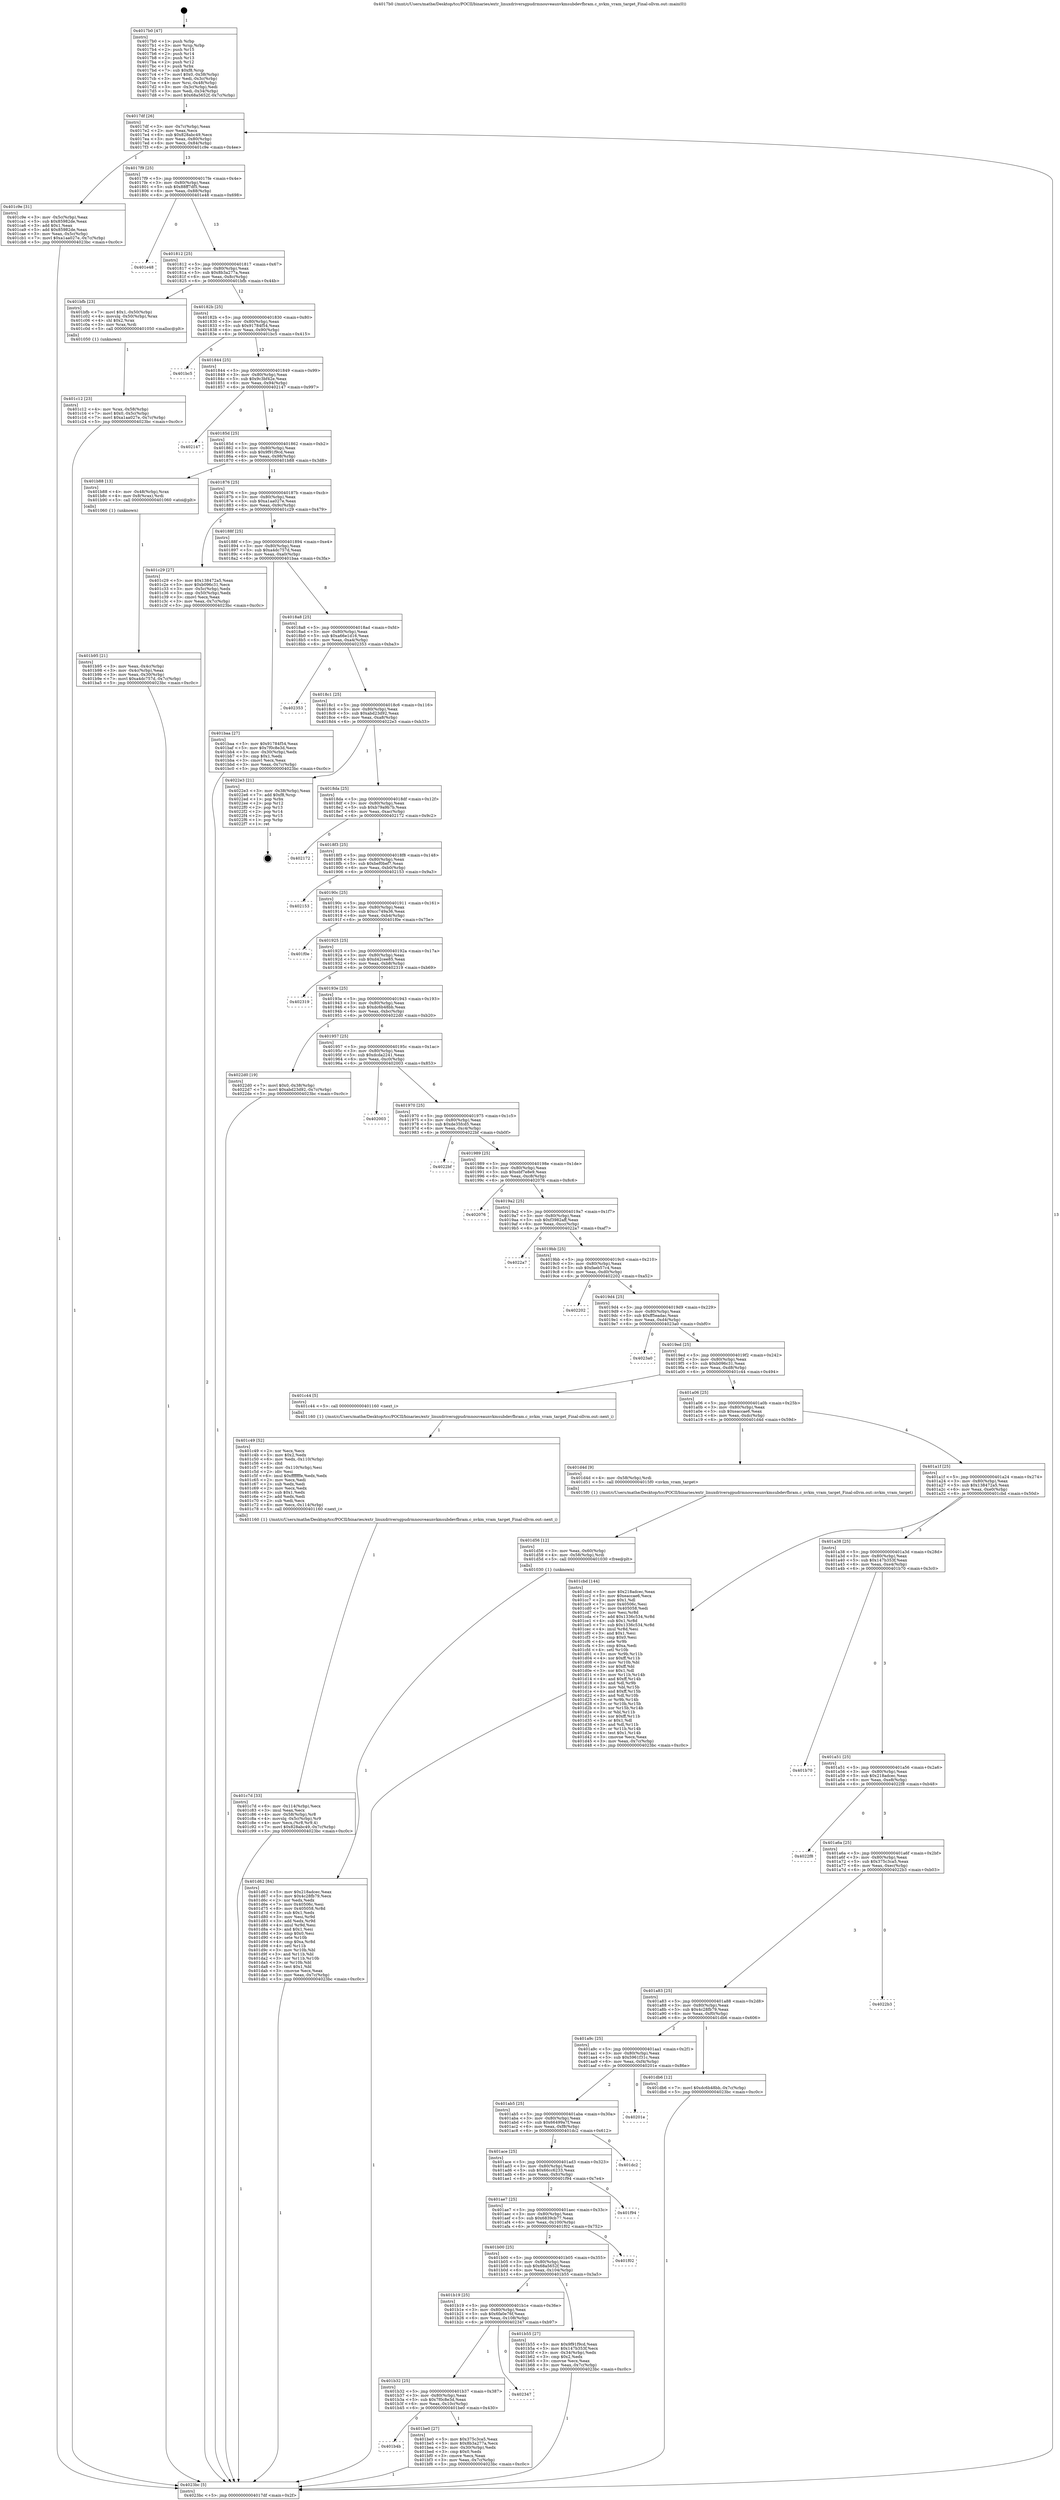 digraph "0x4017b0" {
  label = "0x4017b0 (/mnt/c/Users/mathe/Desktop/tcc/POCII/binaries/extr_linuxdriversgpudrmnouveaunvkmsubdevfbram.c_nvkm_vram_target_Final-ollvm.out::main(0))"
  labelloc = "t"
  node[shape=record]

  Entry [label="",width=0.3,height=0.3,shape=circle,fillcolor=black,style=filled]
  "0x4017df" [label="{
     0x4017df [26]\l
     | [instrs]\l
     &nbsp;&nbsp;0x4017df \<+3\>: mov -0x7c(%rbp),%eax\l
     &nbsp;&nbsp;0x4017e2 \<+2\>: mov %eax,%ecx\l
     &nbsp;&nbsp;0x4017e4 \<+6\>: sub $0x828abc49,%ecx\l
     &nbsp;&nbsp;0x4017ea \<+3\>: mov %eax,-0x80(%rbp)\l
     &nbsp;&nbsp;0x4017ed \<+6\>: mov %ecx,-0x84(%rbp)\l
     &nbsp;&nbsp;0x4017f3 \<+6\>: je 0000000000401c9e \<main+0x4ee\>\l
  }"]
  "0x401c9e" [label="{
     0x401c9e [31]\l
     | [instrs]\l
     &nbsp;&nbsp;0x401c9e \<+3\>: mov -0x5c(%rbp),%eax\l
     &nbsp;&nbsp;0x401ca1 \<+5\>: sub $0x85982de,%eax\l
     &nbsp;&nbsp;0x401ca6 \<+3\>: add $0x1,%eax\l
     &nbsp;&nbsp;0x401ca9 \<+5\>: add $0x85982de,%eax\l
     &nbsp;&nbsp;0x401cae \<+3\>: mov %eax,-0x5c(%rbp)\l
     &nbsp;&nbsp;0x401cb1 \<+7\>: movl $0xa1aa027e,-0x7c(%rbp)\l
     &nbsp;&nbsp;0x401cb8 \<+5\>: jmp 00000000004023bc \<main+0xc0c\>\l
  }"]
  "0x4017f9" [label="{
     0x4017f9 [25]\l
     | [instrs]\l
     &nbsp;&nbsp;0x4017f9 \<+5\>: jmp 00000000004017fe \<main+0x4e\>\l
     &nbsp;&nbsp;0x4017fe \<+3\>: mov -0x80(%rbp),%eax\l
     &nbsp;&nbsp;0x401801 \<+5\>: sub $0x88ff7df5,%eax\l
     &nbsp;&nbsp;0x401806 \<+6\>: mov %eax,-0x88(%rbp)\l
     &nbsp;&nbsp;0x40180c \<+6\>: je 0000000000401e48 \<main+0x698\>\l
  }"]
  Exit [label="",width=0.3,height=0.3,shape=circle,fillcolor=black,style=filled,peripheries=2]
  "0x401e48" [label="{
     0x401e48\l
  }", style=dashed]
  "0x401812" [label="{
     0x401812 [25]\l
     | [instrs]\l
     &nbsp;&nbsp;0x401812 \<+5\>: jmp 0000000000401817 \<main+0x67\>\l
     &nbsp;&nbsp;0x401817 \<+3\>: mov -0x80(%rbp),%eax\l
     &nbsp;&nbsp;0x40181a \<+5\>: sub $0x8b3a277a,%eax\l
     &nbsp;&nbsp;0x40181f \<+6\>: mov %eax,-0x8c(%rbp)\l
     &nbsp;&nbsp;0x401825 \<+6\>: je 0000000000401bfb \<main+0x44b\>\l
  }"]
  "0x401d62" [label="{
     0x401d62 [84]\l
     | [instrs]\l
     &nbsp;&nbsp;0x401d62 \<+5\>: mov $0x218adcec,%eax\l
     &nbsp;&nbsp;0x401d67 \<+5\>: mov $0x4c28fb79,%ecx\l
     &nbsp;&nbsp;0x401d6c \<+2\>: xor %edx,%edx\l
     &nbsp;&nbsp;0x401d6e \<+7\>: mov 0x40506c,%esi\l
     &nbsp;&nbsp;0x401d75 \<+8\>: mov 0x405058,%r8d\l
     &nbsp;&nbsp;0x401d7d \<+3\>: sub $0x1,%edx\l
     &nbsp;&nbsp;0x401d80 \<+3\>: mov %esi,%r9d\l
     &nbsp;&nbsp;0x401d83 \<+3\>: add %edx,%r9d\l
     &nbsp;&nbsp;0x401d86 \<+4\>: imul %r9d,%esi\l
     &nbsp;&nbsp;0x401d8a \<+3\>: and $0x1,%esi\l
     &nbsp;&nbsp;0x401d8d \<+3\>: cmp $0x0,%esi\l
     &nbsp;&nbsp;0x401d90 \<+4\>: sete %r10b\l
     &nbsp;&nbsp;0x401d94 \<+4\>: cmp $0xa,%r8d\l
     &nbsp;&nbsp;0x401d98 \<+4\>: setl %r11b\l
     &nbsp;&nbsp;0x401d9c \<+3\>: mov %r10b,%bl\l
     &nbsp;&nbsp;0x401d9f \<+3\>: and %r11b,%bl\l
     &nbsp;&nbsp;0x401da2 \<+3\>: xor %r11b,%r10b\l
     &nbsp;&nbsp;0x401da5 \<+3\>: or %r10b,%bl\l
     &nbsp;&nbsp;0x401da8 \<+3\>: test $0x1,%bl\l
     &nbsp;&nbsp;0x401dab \<+3\>: cmovne %ecx,%eax\l
     &nbsp;&nbsp;0x401dae \<+3\>: mov %eax,-0x7c(%rbp)\l
     &nbsp;&nbsp;0x401db1 \<+5\>: jmp 00000000004023bc \<main+0xc0c\>\l
  }"]
  "0x401bfb" [label="{
     0x401bfb [23]\l
     | [instrs]\l
     &nbsp;&nbsp;0x401bfb \<+7\>: movl $0x1,-0x50(%rbp)\l
     &nbsp;&nbsp;0x401c02 \<+4\>: movslq -0x50(%rbp),%rax\l
     &nbsp;&nbsp;0x401c06 \<+4\>: shl $0x2,%rax\l
     &nbsp;&nbsp;0x401c0a \<+3\>: mov %rax,%rdi\l
     &nbsp;&nbsp;0x401c0d \<+5\>: call 0000000000401050 \<malloc@plt\>\l
     | [calls]\l
     &nbsp;&nbsp;0x401050 \{1\} (unknown)\l
  }"]
  "0x40182b" [label="{
     0x40182b [25]\l
     | [instrs]\l
     &nbsp;&nbsp;0x40182b \<+5\>: jmp 0000000000401830 \<main+0x80\>\l
     &nbsp;&nbsp;0x401830 \<+3\>: mov -0x80(%rbp),%eax\l
     &nbsp;&nbsp;0x401833 \<+5\>: sub $0x91784f54,%eax\l
     &nbsp;&nbsp;0x401838 \<+6\>: mov %eax,-0x90(%rbp)\l
     &nbsp;&nbsp;0x40183e \<+6\>: je 0000000000401bc5 \<main+0x415\>\l
  }"]
  "0x401d56" [label="{
     0x401d56 [12]\l
     | [instrs]\l
     &nbsp;&nbsp;0x401d56 \<+3\>: mov %eax,-0x60(%rbp)\l
     &nbsp;&nbsp;0x401d59 \<+4\>: mov -0x58(%rbp),%rdi\l
     &nbsp;&nbsp;0x401d5d \<+5\>: call 0000000000401030 \<free@plt\>\l
     | [calls]\l
     &nbsp;&nbsp;0x401030 \{1\} (unknown)\l
  }"]
  "0x401bc5" [label="{
     0x401bc5\l
  }", style=dashed]
  "0x401844" [label="{
     0x401844 [25]\l
     | [instrs]\l
     &nbsp;&nbsp;0x401844 \<+5\>: jmp 0000000000401849 \<main+0x99\>\l
     &nbsp;&nbsp;0x401849 \<+3\>: mov -0x80(%rbp),%eax\l
     &nbsp;&nbsp;0x40184c \<+5\>: sub $0x9c3bf42e,%eax\l
     &nbsp;&nbsp;0x401851 \<+6\>: mov %eax,-0x94(%rbp)\l
     &nbsp;&nbsp;0x401857 \<+6\>: je 0000000000402147 \<main+0x997\>\l
  }"]
  "0x401c7d" [label="{
     0x401c7d [33]\l
     | [instrs]\l
     &nbsp;&nbsp;0x401c7d \<+6\>: mov -0x114(%rbp),%ecx\l
     &nbsp;&nbsp;0x401c83 \<+3\>: imul %eax,%ecx\l
     &nbsp;&nbsp;0x401c86 \<+4\>: mov -0x58(%rbp),%r8\l
     &nbsp;&nbsp;0x401c8a \<+4\>: movslq -0x5c(%rbp),%r9\l
     &nbsp;&nbsp;0x401c8e \<+4\>: mov %ecx,(%r8,%r9,4)\l
     &nbsp;&nbsp;0x401c92 \<+7\>: movl $0x828abc49,-0x7c(%rbp)\l
     &nbsp;&nbsp;0x401c99 \<+5\>: jmp 00000000004023bc \<main+0xc0c\>\l
  }"]
  "0x402147" [label="{
     0x402147\l
  }", style=dashed]
  "0x40185d" [label="{
     0x40185d [25]\l
     | [instrs]\l
     &nbsp;&nbsp;0x40185d \<+5\>: jmp 0000000000401862 \<main+0xb2\>\l
     &nbsp;&nbsp;0x401862 \<+3\>: mov -0x80(%rbp),%eax\l
     &nbsp;&nbsp;0x401865 \<+5\>: sub $0x9f91f9cd,%eax\l
     &nbsp;&nbsp;0x40186a \<+6\>: mov %eax,-0x98(%rbp)\l
     &nbsp;&nbsp;0x401870 \<+6\>: je 0000000000401b88 \<main+0x3d8\>\l
  }"]
  "0x401c49" [label="{
     0x401c49 [52]\l
     | [instrs]\l
     &nbsp;&nbsp;0x401c49 \<+2\>: xor %ecx,%ecx\l
     &nbsp;&nbsp;0x401c4b \<+5\>: mov $0x2,%edx\l
     &nbsp;&nbsp;0x401c50 \<+6\>: mov %edx,-0x110(%rbp)\l
     &nbsp;&nbsp;0x401c56 \<+1\>: cltd\l
     &nbsp;&nbsp;0x401c57 \<+6\>: mov -0x110(%rbp),%esi\l
     &nbsp;&nbsp;0x401c5d \<+2\>: idiv %esi\l
     &nbsp;&nbsp;0x401c5f \<+6\>: imul $0xfffffffe,%edx,%edx\l
     &nbsp;&nbsp;0x401c65 \<+2\>: mov %ecx,%edi\l
     &nbsp;&nbsp;0x401c67 \<+2\>: sub %edx,%edi\l
     &nbsp;&nbsp;0x401c69 \<+2\>: mov %ecx,%edx\l
     &nbsp;&nbsp;0x401c6b \<+3\>: sub $0x1,%edx\l
     &nbsp;&nbsp;0x401c6e \<+2\>: add %edx,%edi\l
     &nbsp;&nbsp;0x401c70 \<+2\>: sub %edi,%ecx\l
     &nbsp;&nbsp;0x401c72 \<+6\>: mov %ecx,-0x114(%rbp)\l
     &nbsp;&nbsp;0x401c78 \<+5\>: call 0000000000401160 \<next_i\>\l
     | [calls]\l
     &nbsp;&nbsp;0x401160 \{1\} (/mnt/c/Users/mathe/Desktop/tcc/POCII/binaries/extr_linuxdriversgpudrmnouveaunvkmsubdevfbram.c_nvkm_vram_target_Final-ollvm.out::next_i)\l
  }"]
  "0x401b88" [label="{
     0x401b88 [13]\l
     | [instrs]\l
     &nbsp;&nbsp;0x401b88 \<+4\>: mov -0x48(%rbp),%rax\l
     &nbsp;&nbsp;0x401b8c \<+4\>: mov 0x8(%rax),%rdi\l
     &nbsp;&nbsp;0x401b90 \<+5\>: call 0000000000401060 \<atoi@plt\>\l
     | [calls]\l
     &nbsp;&nbsp;0x401060 \{1\} (unknown)\l
  }"]
  "0x401876" [label="{
     0x401876 [25]\l
     | [instrs]\l
     &nbsp;&nbsp;0x401876 \<+5\>: jmp 000000000040187b \<main+0xcb\>\l
     &nbsp;&nbsp;0x40187b \<+3\>: mov -0x80(%rbp),%eax\l
     &nbsp;&nbsp;0x40187e \<+5\>: sub $0xa1aa027e,%eax\l
     &nbsp;&nbsp;0x401883 \<+6\>: mov %eax,-0x9c(%rbp)\l
     &nbsp;&nbsp;0x401889 \<+6\>: je 0000000000401c29 \<main+0x479\>\l
  }"]
  "0x401c12" [label="{
     0x401c12 [23]\l
     | [instrs]\l
     &nbsp;&nbsp;0x401c12 \<+4\>: mov %rax,-0x58(%rbp)\l
     &nbsp;&nbsp;0x401c16 \<+7\>: movl $0x0,-0x5c(%rbp)\l
     &nbsp;&nbsp;0x401c1d \<+7\>: movl $0xa1aa027e,-0x7c(%rbp)\l
     &nbsp;&nbsp;0x401c24 \<+5\>: jmp 00000000004023bc \<main+0xc0c\>\l
  }"]
  "0x401c29" [label="{
     0x401c29 [27]\l
     | [instrs]\l
     &nbsp;&nbsp;0x401c29 \<+5\>: mov $0x138472a5,%eax\l
     &nbsp;&nbsp;0x401c2e \<+5\>: mov $0xb096c31,%ecx\l
     &nbsp;&nbsp;0x401c33 \<+3\>: mov -0x5c(%rbp),%edx\l
     &nbsp;&nbsp;0x401c36 \<+3\>: cmp -0x50(%rbp),%edx\l
     &nbsp;&nbsp;0x401c39 \<+3\>: cmovl %ecx,%eax\l
     &nbsp;&nbsp;0x401c3c \<+3\>: mov %eax,-0x7c(%rbp)\l
     &nbsp;&nbsp;0x401c3f \<+5\>: jmp 00000000004023bc \<main+0xc0c\>\l
  }"]
  "0x40188f" [label="{
     0x40188f [25]\l
     | [instrs]\l
     &nbsp;&nbsp;0x40188f \<+5\>: jmp 0000000000401894 \<main+0xe4\>\l
     &nbsp;&nbsp;0x401894 \<+3\>: mov -0x80(%rbp),%eax\l
     &nbsp;&nbsp;0x401897 \<+5\>: sub $0xa4dc757d,%eax\l
     &nbsp;&nbsp;0x40189c \<+6\>: mov %eax,-0xa0(%rbp)\l
     &nbsp;&nbsp;0x4018a2 \<+6\>: je 0000000000401baa \<main+0x3fa\>\l
  }"]
  "0x401b4b" [label="{
     0x401b4b\l
  }", style=dashed]
  "0x401baa" [label="{
     0x401baa [27]\l
     | [instrs]\l
     &nbsp;&nbsp;0x401baa \<+5\>: mov $0x91784f54,%eax\l
     &nbsp;&nbsp;0x401baf \<+5\>: mov $0x7f0c8e3d,%ecx\l
     &nbsp;&nbsp;0x401bb4 \<+3\>: mov -0x30(%rbp),%edx\l
     &nbsp;&nbsp;0x401bb7 \<+3\>: cmp $0x1,%edx\l
     &nbsp;&nbsp;0x401bba \<+3\>: cmovl %ecx,%eax\l
     &nbsp;&nbsp;0x401bbd \<+3\>: mov %eax,-0x7c(%rbp)\l
     &nbsp;&nbsp;0x401bc0 \<+5\>: jmp 00000000004023bc \<main+0xc0c\>\l
  }"]
  "0x4018a8" [label="{
     0x4018a8 [25]\l
     | [instrs]\l
     &nbsp;&nbsp;0x4018a8 \<+5\>: jmp 00000000004018ad \<main+0xfd\>\l
     &nbsp;&nbsp;0x4018ad \<+3\>: mov -0x80(%rbp),%eax\l
     &nbsp;&nbsp;0x4018b0 \<+5\>: sub $0xa66e1d16,%eax\l
     &nbsp;&nbsp;0x4018b5 \<+6\>: mov %eax,-0xa4(%rbp)\l
     &nbsp;&nbsp;0x4018bb \<+6\>: je 0000000000402353 \<main+0xba3\>\l
  }"]
  "0x401be0" [label="{
     0x401be0 [27]\l
     | [instrs]\l
     &nbsp;&nbsp;0x401be0 \<+5\>: mov $0x375c3ca5,%eax\l
     &nbsp;&nbsp;0x401be5 \<+5\>: mov $0x8b3a277a,%ecx\l
     &nbsp;&nbsp;0x401bea \<+3\>: mov -0x30(%rbp),%edx\l
     &nbsp;&nbsp;0x401bed \<+3\>: cmp $0x0,%edx\l
     &nbsp;&nbsp;0x401bf0 \<+3\>: cmove %ecx,%eax\l
     &nbsp;&nbsp;0x401bf3 \<+3\>: mov %eax,-0x7c(%rbp)\l
     &nbsp;&nbsp;0x401bf6 \<+5\>: jmp 00000000004023bc \<main+0xc0c\>\l
  }"]
  "0x402353" [label="{
     0x402353\l
  }", style=dashed]
  "0x4018c1" [label="{
     0x4018c1 [25]\l
     | [instrs]\l
     &nbsp;&nbsp;0x4018c1 \<+5\>: jmp 00000000004018c6 \<main+0x116\>\l
     &nbsp;&nbsp;0x4018c6 \<+3\>: mov -0x80(%rbp),%eax\l
     &nbsp;&nbsp;0x4018c9 \<+5\>: sub $0xabd23d92,%eax\l
     &nbsp;&nbsp;0x4018ce \<+6\>: mov %eax,-0xa8(%rbp)\l
     &nbsp;&nbsp;0x4018d4 \<+6\>: je 00000000004022e3 \<main+0xb33\>\l
  }"]
  "0x401b32" [label="{
     0x401b32 [25]\l
     | [instrs]\l
     &nbsp;&nbsp;0x401b32 \<+5\>: jmp 0000000000401b37 \<main+0x387\>\l
     &nbsp;&nbsp;0x401b37 \<+3\>: mov -0x80(%rbp),%eax\l
     &nbsp;&nbsp;0x401b3a \<+5\>: sub $0x7f0c8e3d,%eax\l
     &nbsp;&nbsp;0x401b3f \<+6\>: mov %eax,-0x10c(%rbp)\l
     &nbsp;&nbsp;0x401b45 \<+6\>: je 0000000000401be0 \<main+0x430\>\l
  }"]
  "0x4022e3" [label="{
     0x4022e3 [21]\l
     | [instrs]\l
     &nbsp;&nbsp;0x4022e3 \<+3\>: mov -0x38(%rbp),%eax\l
     &nbsp;&nbsp;0x4022e6 \<+7\>: add $0xf8,%rsp\l
     &nbsp;&nbsp;0x4022ed \<+1\>: pop %rbx\l
     &nbsp;&nbsp;0x4022ee \<+2\>: pop %r12\l
     &nbsp;&nbsp;0x4022f0 \<+2\>: pop %r13\l
     &nbsp;&nbsp;0x4022f2 \<+2\>: pop %r14\l
     &nbsp;&nbsp;0x4022f4 \<+2\>: pop %r15\l
     &nbsp;&nbsp;0x4022f6 \<+1\>: pop %rbp\l
     &nbsp;&nbsp;0x4022f7 \<+1\>: ret\l
  }"]
  "0x4018da" [label="{
     0x4018da [25]\l
     | [instrs]\l
     &nbsp;&nbsp;0x4018da \<+5\>: jmp 00000000004018df \<main+0x12f\>\l
     &nbsp;&nbsp;0x4018df \<+3\>: mov -0x80(%rbp),%eax\l
     &nbsp;&nbsp;0x4018e2 \<+5\>: sub $0xb79a9b7b,%eax\l
     &nbsp;&nbsp;0x4018e7 \<+6\>: mov %eax,-0xac(%rbp)\l
     &nbsp;&nbsp;0x4018ed \<+6\>: je 0000000000402172 \<main+0x9c2\>\l
  }"]
  "0x402347" [label="{
     0x402347\l
  }", style=dashed]
  "0x402172" [label="{
     0x402172\l
  }", style=dashed]
  "0x4018f3" [label="{
     0x4018f3 [25]\l
     | [instrs]\l
     &nbsp;&nbsp;0x4018f3 \<+5\>: jmp 00000000004018f8 \<main+0x148\>\l
     &nbsp;&nbsp;0x4018f8 \<+3\>: mov -0x80(%rbp),%eax\l
     &nbsp;&nbsp;0x4018fb \<+5\>: sub $0xbef0bef7,%eax\l
     &nbsp;&nbsp;0x401900 \<+6\>: mov %eax,-0xb0(%rbp)\l
     &nbsp;&nbsp;0x401906 \<+6\>: je 0000000000402153 \<main+0x9a3\>\l
  }"]
  "0x401b95" [label="{
     0x401b95 [21]\l
     | [instrs]\l
     &nbsp;&nbsp;0x401b95 \<+3\>: mov %eax,-0x4c(%rbp)\l
     &nbsp;&nbsp;0x401b98 \<+3\>: mov -0x4c(%rbp),%eax\l
     &nbsp;&nbsp;0x401b9b \<+3\>: mov %eax,-0x30(%rbp)\l
     &nbsp;&nbsp;0x401b9e \<+7\>: movl $0xa4dc757d,-0x7c(%rbp)\l
     &nbsp;&nbsp;0x401ba5 \<+5\>: jmp 00000000004023bc \<main+0xc0c\>\l
  }"]
  "0x402153" [label="{
     0x402153\l
  }", style=dashed]
  "0x40190c" [label="{
     0x40190c [25]\l
     | [instrs]\l
     &nbsp;&nbsp;0x40190c \<+5\>: jmp 0000000000401911 \<main+0x161\>\l
     &nbsp;&nbsp;0x401911 \<+3\>: mov -0x80(%rbp),%eax\l
     &nbsp;&nbsp;0x401914 \<+5\>: sub $0xcc749a36,%eax\l
     &nbsp;&nbsp;0x401919 \<+6\>: mov %eax,-0xb4(%rbp)\l
     &nbsp;&nbsp;0x40191f \<+6\>: je 0000000000401f0e \<main+0x75e\>\l
  }"]
  "0x4017b0" [label="{
     0x4017b0 [47]\l
     | [instrs]\l
     &nbsp;&nbsp;0x4017b0 \<+1\>: push %rbp\l
     &nbsp;&nbsp;0x4017b1 \<+3\>: mov %rsp,%rbp\l
     &nbsp;&nbsp;0x4017b4 \<+2\>: push %r15\l
     &nbsp;&nbsp;0x4017b6 \<+2\>: push %r14\l
     &nbsp;&nbsp;0x4017b8 \<+2\>: push %r13\l
     &nbsp;&nbsp;0x4017ba \<+2\>: push %r12\l
     &nbsp;&nbsp;0x4017bc \<+1\>: push %rbx\l
     &nbsp;&nbsp;0x4017bd \<+7\>: sub $0xf8,%rsp\l
     &nbsp;&nbsp;0x4017c4 \<+7\>: movl $0x0,-0x38(%rbp)\l
     &nbsp;&nbsp;0x4017cb \<+3\>: mov %edi,-0x3c(%rbp)\l
     &nbsp;&nbsp;0x4017ce \<+4\>: mov %rsi,-0x48(%rbp)\l
     &nbsp;&nbsp;0x4017d2 \<+3\>: mov -0x3c(%rbp),%edi\l
     &nbsp;&nbsp;0x4017d5 \<+3\>: mov %edi,-0x34(%rbp)\l
     &nbsp;&nbsp;0x4017d8 \<+7\>: movl $0x68a5652f,-0x7c(%rbp)\l
  }"]
  "0x401f0e" [label="{
     0x401f0e\l
  }", style=dashed]
  "0x401925" [label="{
     0x401925 [25]\l
     | [instrs]\l
     &nbsp;&nbsp;0x401925 \<+5\>: jmp 000000000040192a \<main+0x17a\>\l
     &nbsp;&nbsp;0x40192a \<+3\>: mov -0x80(%rbp),%eax\l
     &nbsp;&nbsp;0x40192d \<+5\>: sub $0xd42cee85,%eax\l
     &nbsp;&nbsp;0x401932 \<+6\>: mov %eax,-0xb8(%rbp)\l
     &nbsp;&nbsp;0x401938 \<+6\>: je 0000000000402319 \<main+0xb69\>\l
  }"]
  "0x4023bc" [label="{
     0x4023bc [5]\l
     | [instrs]\l
     &nbsp;&nbsp;0x4023bc \<+5\>: jmp 00000000004017df \<main+0x2f\>\l
  }"]
  "0x402319" [label="{
     0x402319\l
  }", style=dashed]
  "0x40193e" [label="{
     0x40193e [25]\l
     | [instrs]\l
     &nbsp;&nbsp;0x40193e \<+5\>: jmp 0000000000401943 \<main+0x193\>\l
     &nbsp;&nbsp;0x401943 \<+3\>: mov -0x80(%rbp),%eax\l
     &nbsp;&nbsp;0x401946 \<+5\>: sub $0xdc6b48bb,%eax\l
     &nbsp;&nbsp;0x40194b \<+6\>: mov %eax,-0xbc(%rbp)\l
     &nbsp;&nbsp;0x401951 \<+6\>: je 00000000004022d0 \<main+0xb20\>\l
  }"]
  "0x401b19" [label="{
     0x401b19 [25]\l
     | [instrs]\l
     &nbsp;&nbsp;0x401b19 \<+5\>: jmp 0000000000401b1e \<main+0x36e\>\l
     &nbsp;&nbsp;0x401b1e \<+3\>: mov -0x80(%rbp),%eax\l
     &nbsp;&nbsp;0x401b21 \<+5\>: sub $0x6fa0e76f,%eax\l
     &nbsp;&nbsp;0x401b26 \<+6\>: mov %eax,-0x108(%rbp)\l
     &nbsp;&nbsp;0x401b2c \<+6\>: je 0000000000402347 \<main+0xb97\>\l
  }"]
  "0x4022d0" [label="{
     0x4022d0 [19]\l
     | [instrs]\l
     &nbsp;&nbsp;0x4022d0 \<+7\>: movl $0x0,-0x38(%rbp)\l
     &nbsp;&nbsp;0x4022d7 \<+7\>: movl $0xabd23d92,-0x7c(%rbp)\l
     &nbsp;&nbsp;0x4022de \<+5\>: jmp 00000000004023bc \<main+0xc0c\>\l
  }"]
  "0x401957" [label="{
     0x401957 [25]\l
     | [instrs]\l
     &nbsp;&nbsp;0x401957 \<+5\>: jmp 000000000040195c \<main+0x1ac\>\l
     &nbsp;&nbsp;0x40195c \<+3\>: mov -0x80(%rbp),%eax\l
     &nbsp;&nbsp;0x40195f \<+5\>: sub $0xdcda2241,%eax\l
     &nbsp;&nbsp;0x401964 \<+6\>: mov %eax,-0xc0(%rbp)\l
     &nbsp;&nbsp;0x40196a \<+6\>: je 0000000000402003 \<main+0x853\>\l
  }"]
  "0x401b55" [label="{
     0x401b55 [27]\l
     | [instrs]\l
     &nbsp;&nbsp;0x401b55 \<+5\>: mov $0x9f91f9cd,%eax\l
     &nbsp;&nbsp;0x401b5a \<+5\>: mov $0x147b353f,%ecx\l
     &nbsp;&nbsp;0x401b5f \<+3\>: mov -0x34(%rbp),%edx\l
     &nbsp;&nbsp;0x401b62 \<+3\>: cmp $0x2,%edx\l
     &nbsp;&nbsp;0x401b65 \<+3\>: cmovne %ecx,%eax\l
     &nbsp;&nbsp;0x401b68 \<+3\>: mov %eax,-0x7c(%rbp)\l
     &nbsp;&nbsp;0x401b6b \<+5\>: jmp 00000000004023bc \<main+0xc0c\>\l
  }"]
  "0x402003" [label="{
     0x402003\l
  }", style=dashed]
  "0x401970" [label="{
     0x401970 [25]\l
     | [instrs]\l
     &nbsp;&nbsp;0x401970 \<+5\>: jmp 0000000000401975 \<main+0x1c5\>\l
     &nbsp;&nbsp;0x401975 \<+3\>: mov -0x80(%rbp),%eax\l
     &nbsp;&nbsp;0x401978 \<+5\>: sub $0xde35fcd5,%eax\l
     &nbsp;&nbsp;0x40197d \<+6\>: mov %eax,-0xc4(%rbp)\l
     &nbsp;&nbsp;0x401983 \<+6\>: je 00000000004022bf \<main+0xb0f\>\l
  }"]
  "0x401b00" [label="{
     0x401b00 [25]\l
     | [instrs]\l
     &nbsp;&nbsp;0x401b00 \<+5\>: jmp 0000000000401b05 \<main+0x355\>\l
     &nbsp;&nbsp;0x401b05 \<+3\>: mov -0x80(%rbp),%eax\l
     &nbsp;&nbsp;0x401b08 \<+5\>: sub $0x68a5652f,%eax\l
     &nbsp;&nbsp;0x401b0d \<+6\>: mov %eax,-0x104(%rbp)\l
     &nbsp;&nbsp;0x401b13 \<+6\>: je 0000000000401b55 \<main+0x3a5\>\l
  }"]
  "0x4022bf" [label="{
     0x4022bf\l
  }", style=dashed]
  "0x401989" [label="{
     0x401989 [25]\l
     | [instrs]\l
     &nbsp;&nbsp;0x401989 \<+5\>: jmp 000000000040198e \<main+0x1de\>\l
     &nbsp;&nbsp;0x40198e \<+3\>: mov -0x80(%rbp),%eax\l
     &nbsp;&nbsp;0x401991 \<+5\>: sub $0xebf7e8e9,%eax\l
     &nbsp;&nbsp;0x401996 \<+6\>: mov %eax,-0xc8(%rbp)\l
     &nbsp;&nbsp;0x40199c \<+6\>: je 0000000000402076 \<main+0x8c6\>\l
  }"]
  "0x401f02" [label="{
     0x401f02\l
  }", style=dashed]
  "0x402076" [label="{
     0x402076\l
  }", style=dashed]
  "0x4019a2" [label="{
     0x4019a2 [25]\l
     | [instrs]\l
     &nbsp;&nbsp;0x4019a2 \<+5\>: jmp 00000000004019a7 \<main+0x1f7\>\l
     &nbsp;&nbsp;0x4019a7 \<+3\>: mov -0x80(%rbp),%eax\l
     &nbsp;&nbsp;0x4019aa \<+5\>: sub $0xf3982aff,%eax\l
     &nbsp;&nbsp;0x4019af \<+6\>: mov %eax,-0xcc(%rbp)\l
     &nbsp;&nbsp;0x4019b5 \<+6\>: je 00000000004022a7 \<main+0xaf7\>\l
  }"]
  "0x401ae7" [label="{
     0x401ae7 [25]\l
     | [instrs]\l
     &nbsp;&nbsp;0x401ae7 \<+5\>: jmp 0000000000401aec \<main+0x33c\>\l
     &nbsp;&nbsp;0x401aec \<+3\>: mov -0x80(%rbp),%eax\l
     &nbsp;&nbsp;0x401aef \<+5\>: sub $0x6839cb77,%eax\l
     &nbsp;&nbsp;0x401af4 \<+6\>: mov %eax,-0x100(%rbp)\l
     &nbsp;&nbsp;0x401afa \<+6\>: je 0000000000401f02 \<main+0x752\>\l
  }"]
  "0x4022a7" [label="{
     0x4022a7\l
  }", style=dashed]
  "0x4019bb" [label="{
     0x4019bb [25]\l
     | [instrs]\l
     &nbsp;&nbsp;0x4019bb \<+5\>: jmp 00000000004019c0 \<main+0x210\>\l
     &nbsp;&nbsp;0x4019c0 \<+3\>: mov -0x80(%rbp),%eax\l
     &nbsp;&nbsp;0x4019c3 \<+5\>: sub $0xfaeb57c4,%eax\l
     &nbsp;&nbsp;0x4019c8 \<+6\>: mov %eax,-0xd0(%rbp)\l
     &nbsp;&nbsp;0x4019ce \<+6\>: je 0000000000402202 \<main+0xa52\>\l
  }"]
  "0x401f94" [label="{
     0x401f94\l
  }", style=dashed]
  "0x402202" [label="{
     0x402202\l
  }", style=dashed]
  "0x4019d4" [label="{
     0x4019d4 [25]\l
     | [instrs]\l
     &nbsp;&nbsp;0x4019d4 \<+5\>: jmp 00000000004019d9 \<main+0x229\>\l
     &nbsp;&nbsp;0x4019d9 \<+3\>: mov -0x80(%rbp),%eax\l
     &nbsp;&nbsp;0x4019dc \<+5\>: sub $0xff5eadac,%eax\l
     &nbsp;&nbsp;0x4019e1 \<+6\>: mov %eax,-0xd4(%rbp)\l
     &nbsp;&nbsp;0x4019e7 \<+6\>: je 00000000004023a0 \<main+0xbf0\>\l
  }"]
  "0x401ace" [label="{
     0x401ace [25]\l
     | [instrs]\l
     &nbsp;&nbsp;0x401ace \<+5\>: jmp 0000000000401ad3 \<main+0x323\>\l
     &nbsp;&nbsp;0x401ad3 \<+3\>: mov -0x80(%rbp),%eax\l
     &nbsp;&nbsp;0x401ad6 \<+5\>: sub $0x66cc6233,%eax\l
     &nbsp;&nbsp;0x401adb \<+6\>: mov %eax,-0xfc(%rbp)\l
     &nbsp;&nbsp;0x401ae1 \<+6\>: je 0000000000401f94 \<main+0x7e4\>\l
  }"]
  "0x4023a0" [label="{
     0x4023a0\l
  }", style=dashed]
  "0x4019ed" [label="{
     0x4019ed [25]\l
     | [instrs]\l
     &nbsp;&nbsp;0x4019ed \<+5\>: jmp 00000000004019f2 \<main+0x242\>\l
     &nbsp;&nbsp;0x4019f2 \<+3\>: mov -0x80(%rbp),%eax\l
     &nbsp;&nbsp;0x4019f5 \<+5\>: sub $0xb096c31,%eax\l
     &nbsp;&nbsp;0x4019fa \<+6\>: mov %eax,-0xd8(%rbp)\l
     &nbsp;&nbsp;0x401a00 \<+6\>: je 0000000000401c44 \<main+0x494\>\l
  }"]
  "0x401dc2" [label="{
     0x401dc2\l
  }", style=dashed]
  "0x401c44" [label="{
     0x401c44 [5]\l
     | [instrs]\l
     &nbsp;&nbsp;0x401c44 \<+5\>: call 0000000000401160 \<next_i\>\l
     | [calls]\l
     &nbsp;&nbsp;0x401160 \{1\} (/mnt/c/Users/mathe/Desktop/tcc/POCII/binaries/extr_linuxdriversgpudrmnouveaunvkmsubdevfbram.c_nvkm_vram_target_Final-ollvm.out::next_i)\l
  }"]
  "0x401a06" [label="{
     0x401a06 [25]\l
     | [instrs]\l
     &nbsp;&nbsp;0x401a06 \<+5\>: jmp 0000000000401a0b \<main+0x25b\>\l
     &nbsp;&nbsp;0x401a0b \<+3\>: mov -0x80(%rbp),%eax\l
     &nbsp;&nbsp;0x401a0e \<+5\>: sub $0xeaccae6,%eax\l
     &nbsp;&nbsp;0x401a13 \<+6\>: mov %eax,-0xdc(%rbp)\l
     &nbsp;&nbsp;0x401a19 \<+6\>: je 0000000000401d4d \<main+0x59d\>\l
  }"]
  "0x401ab5" [label="{
     0x401ab5 [25]\l
     | [instrs]\l
     &nbsp;&nbsp;0x401ab5 \<+5\>: jmp 0000000000401aba \<main+0x30a\>\l
     &nbsp;&nbsp;0x401aba \<+3\>: mov -0x80(%rbp),%eax\l
     &nbsp;&nbsp;0x401abd \<+5\>: sub $0x66499a7f,%eax\l
     &nbsp;&nbsp;0x401ac2 \<+6\>: mov %eax,-0xf8(%rbp)\l
     &nbsp;&nbsp;0x401ac8 \<+6\>: je 0000000000401dc2 \<main+0x612\>\l
  }"]
  "0x401d4d" [label="{
     0x401d4d [9]\l
     | [instrs]\l
     &nbsp;&nbsp;0x401d4d \<+4\>: mov -0x58(%rbp),%rdi\l
     &nbsp;&nbsp;0x401d51 \<+5\>: call 00000000004015f0 \<nvkm_vram_target\>\l
     | [calls]\l
     &nbsp;&nbsp;0x4015f0 \{1\} (/mnt/c/Users/mathe/Desktop/tcc/POCII/binaries/extr_linuxdriversgpudrmnouveaunvkmsubdevfbram.c_nvkm_vram_target_Final-ollvm.out::nvkm_vram_target)\l
  }"]
  "0x401a1f" [label="{
     0x401a1f [25]\l
     | [instrs]\l
     &nbsp;&nbsp;0x401a1f \<+5\>: jmp 0000000000401a24 \<main+0x274\>\l
     &nbsp;&nbsp;0x401a24 \<+3\>: mov -0x80(%rbp),%eax\l
     &nbsp;&nbsp;0x401a27 \<+5\>: sub $0x138472a5,%eax\l
     &nbsp;&nbsp;0x401a2c \<+6\>: mov %eax,-0xe0(%rbp)\l
     &nbsp;&nbsp;0x401a32 \<+6\>: je 0000000000401cbd \<main+0x50d\>\l
  }"]
  "0x40201e" [label="{
     0x40201e\l
  }", style=dashed]
  "0x401cbd" [label="{
     0x401cbd [144]\l
     | [instrs]\l
     &nbsp;&nbsp;0x401cbd \<+5\>: mov $0x218adcec,%eax\l
     &nbsp;&nbsp;0x401cc2 \<+5\>: mov $0xeaccae6,%ecx\l
     &nbsp;&nbsp;0x401cc7 \<+2\>: mov $0x1,%dl\l
     &nbsp;&nbsp;0x401cc9 \<+7\>: mov 0x40506c,%esi\l
     &nbsp;&nbsp;0x401cd0 \<+7\>: mov 0x405058,%edi\l
     &nbsp;&nbsp;0x401cd7 \<+3\>: mov %esi,%r8d\l
     &nbsp;&nbsp;0x401cda \<+7\>: add $0x1336c534,%r8d\l
     &nbsp;&nbsp;0x401ce1 \<+4\>: sub $0x1,%r8d\l
     &nbsp;&nbsp;0x401ce5 \<+7\>: sub $0x1336c534,%r8d\l
     &nbsp;&nbsp;0x401cec \<+4\>: imul %r8d,%esi\l
     &nbsp;&nbsp;0x401cf0 \<+3\>: and $0x1,%esi\l
     &nbsp;&nbsp;0x401cf3 \<+3\>: cmp $0x0,%esi\l
     &nbsp;&nbsp;0x401cf6 \<+4\>: sete %r9b\l
     &nbsp;&nbsp;0x401cfa \<+3\>: cmp $0xa,%edi\l
     &nbsp;&nbsp;0x401cfd \<+4\>: setl %r10b\l
     &nbsp;&nbsp;0x401d01 \<+3\>: mov %r9b,%r11b\l
     &nbsp;&nbsp;0x401d04 \<+4\>: xor $0xff,%r11b\l
     &nbsp;&nbsp;0x401d08 \<+3\>: mov %r10b,%bl\l
     &nbsp;&nbsp;0x401d0b \<+3\>: xor $0xff,%bl\l
     &nbsp;&nbsp;0x401d0e \<+3\>: xor $0x1,%dl\l
     &nbsp;&nbsp;0x401d11 \<+3\>: mov %r11b,%r14b\l
     &nbsp;&nbsp;0x401d14 \<+4\>: and $0xff,%r14b\l
     &nbsp;&nbsp;0x401d18 \<+3\>: and %dl,%r9b\l
     &nbsp;&nbsp;0x401d1b \<+3\>: mov %bl,%r15b\l
     &nbsp;&nbsp;0x401d1e \<+4\>: and $0xff,%r15b\l
     &nbsp;&nbsp;0x401d22 \<+3\>: and %dl,%r10b\l
     &nbsp;&nbsp;0x401d25 \<+3\>: or %r9b,%r14b\l
     &nbsp;&nbsp;0x401d28 \<+3\>: or %r10b,%r15b\l
     &nbsp;&nbsp;0x401d2b \<+3\>: xor %r15b,%r14b\l
     &nbsp;&nbsp;0x401d2e \<+3\>: or %bl,%r11b\l
     &nbsp;&nbsp;0x401d31 \<+4\>: xor $0xff,%r11b\l
     &nbsp;&nbsp;0x401d35 \<+3\>: or $0x1,%dl\l
     &nbsp;&nbsp;0x401d38 \<+3\>: and %dl,%r11b\l
     &nbsp;&nbsp;0x401d3b \<+3\>: or %r11b,%r14b\l
     &nbsp;&nbsp;0x401d3e \<+4\>: test $0x1,%r14b\l
     &nbsp;&nbsp;0x401d42 \<+3\>: cmovne %ecx,%eax\l
     &nbsp;&nbsp;0x401d45 \<+3\>: mov %eax,-0x7c(%rbp)\l
     &nbsp;&nbsp;0x401d48 \<+5\>: jmp 00000000004023bc \<main+0xc0c\>\l
  }"]
  "0x401a38" [label="{
     0x401a38 [25]\l
     | [instrs]\l
     &nbsp;&nbsp;0x401a38 \<+5\>: jmp 0000000000401a3d \<main+0x28d\>\l
     &nbsp;&nbsp;0x401a3d \<+3\>: mov -0x80(%rbp),%eax\l
     &nbsp;&nbsp;0x401a40 \<+5\>: sub $0x147b353f,%eax\l
     &nbsp;&nbsp;0x401a45 \<+6\>: mov %eax,-0xe4(%rbp)\l
     &nbsp;&nbsp;0x401a4b \<+6\>: je 0000000000401b70 \<main+0x3c0\>\l
  }"]
  "0x401a9c" [label="{
     0x401a9c [25]\l
     | [instrs]\l
     &nbsp;&nbsp;0x401a9c \<+5\>: jmp 0000000000401aa1 \<main+0x2f1\>\l
     &nbsp;&nbsp;0x401aa1 \<+3\>: mov -0x80(%rbp),%eax\l
     &nbsp;&nbsp;0x401aa4 \<+5\>: sub $0x5961f31c,%eax\l
     &nbsp;&nbsp;0x401aa9 \<+6\>: mov %eax,-0xf4(%rbp)\l
     &nbsp;&nbsp;0x401aaf \<+6\>: je 000000000040201e \<main+0x86e\>\l
  }"]
  "0x401b70" [label="{
     0x401b70\l
  }", style=dashed]
  "0x401a51" [label="{
     0x401a51 [25]\l
     | [instrs]\l
     &nbsp;&nbsp;0x401a51 \<+5\>: jmp 0000000000401a56 \<main+0x2a6\>\l
     &nbsp;&nbsp;0x401a56 \<+3\>: mov -0x80(%rbp),%eax\l
     &nbsp;&nbsp;0x401a59 \<+5\>: sub $0x218adcec,%eax\l
     &nbsp;&nbsp;0x401a5e \<+6\>: mov %eax,-0xe8(%rbp)\l
     &nbsp;&nbsp;0x401a64 \<+6\>: je 00000000004022f8 \<main+0xb48\>\l
  }"]
  "0x401db6" [label="{
     0x401db6 [12]\l
     | [instrs]\l
     &nbsp;&nbsp;0x401db6 \<+7\>: movl $0xdc6b48bb,-0x7c(%rbp)\l
     &nbsp;&nbsp;0x401dbd \<+5\>: jmp 00000000004023bc \<main+0xc0c\>\l
  }"]
  "0x4022f8" [label="{
     0x4022f8\l
  }", style=dashed]
  "0x401a6a" [label="{
     0x401a6a [25]\l
     | [instrs]\l
     &nbsp;&nbsp;0x401a6a \<+5\>: jmp 0000000000401a6f \<main+0x2bf\>\l
     &nbsp;&nbsp;0x401a6f \<+3\>: mov -0x80(%rbp),%eax\l
     &nbsp;&nbsp;0x401a72 \<+5\>: sub $0x375c3ca5,%eax\l
     &nbsp;&nbsp;0x401a77 \<+6\>: mov %eax,-0xec(%rbp)\l
     &nbsp;&nbsp;0x401a7d \<+6\>: je 00000000004022b3 \<main+0xb03\>\l
  }"]
  "0x401a83" [label="{
     0x401a83 [25]\l
     | [instrs]\l
     &nbsp;&nbsp;0x401a83 \<+5\>: jmp 0000000000401a88 \<main+0x2d8\>\l
     &nbsp;&nbsp;0x401a88 \<+3\>: mov -0x80(%rbp),%eax\l
     &nbsp;&nbsp;0x401a8b \<+5\>: sub $0x4c28fb79,%eax\l
     &nbsp;&nbsp;0x401a90 \<+6\>: mov %eax,-0xf0(%rbp)\l
     &nbsp;&nbsp;0x401a96 \<+6\>: je 0000000000401db6 \<main+0x606\>\l
  }"]
  "0x4022b3" [label="{
     0x4022b3\l
  }", style=dashed]
  Entry -> "0x4017b0" [label=" 1"]
  "0x4017df" -> "0x401c9e" [label=" 1"]
  "0x4017df" -> "0x4017f9" [label=" 13"]
  "0x4022e3" -> Exit [label=" 1"]
  "0x4017f9" -> "0x401e48" [label=" 0"]
  "0x4017f9" -> "0x401812" [label=" 13"]
  "0x4022d0" -> "0x4023bc" [label=" 1"]
  "0x401812" -> "0x401bfb" [label=" 1"]
  "0x401812" -> "0x40182b" [label=" 12"]
  "0x401db6" -> "0x4023bc" [label=" 1"]
  "0x40182b" -> "0x401bc5" [label=" 0"]
  "0x40182b" -> "0x401844" [label=" 12"]
  "0x401d62" -> "0x4023bc" [label=" 1"]
  "0x401844" -> "0x402147" [label=" 0"]
  "0x401844" -> "0x40185d" [label=" 12"]
  "0x401d56" -> "0x401d62" [label=" 1"]
  "0x40185d" -> "0x401b88" [label=" 1"]
  "0x40185d" -> "0x401876" [label=" 11"]
  "0x401d4d" -> "0x401d56" [label=" 1"]
  "0x401876" -> "0x401c29" [label=" 2"]
  "0x401876" -> "0x40188f" [label=" 9"]
  "0x401cbd" -> "0x4023bc" [label=" 1"]
  "0x40188f" -> "0x401baa" [label=" 1"]
  "0x40188f" -> "0x4018a8" [label=" 8"]
  "0x401c9e" -> "0x4023bc" [label=" 1"]
  "0x4018a8" -> "0x402353" [label=" 0"]
  "0x4018a8" -> "0x4018c1" [label=" 8"]
  "0x401c7d" -> "0x4023bc" [label=" 1"]
  "0x4018c1" -> "0x4022e3" [label=" 1"]
  "0x4018c1" -> "0x4018da" [label=" 7"]
  "0x401c44" -> "0x401c49" [label=" 1"]
  "0x4018da" -> "0x402172" [label=" 0"]
  "0x4018da" -> "0x4018f3" [label=" 7"]
  "0x401c29" -> "0x4023bc" [label=" 2"]
  "0x4018f3" -> "0x402153" [label=" 0"]
  "0x4018f3" -> "0x40190c" [label=" 7"]
  "0x401bfb" -> "0x401c12" [label=" 1"]
  "0x40190c" -> "0x401f0e" [label=" 0"]
  "0x40190c" -> "0x401925" [label=" 7"]
  "0x401be0" -> "0x4023bc" [label=" 1"]
  "0x401925" -> "0x402319" [label=" 0"]
  "0x401925" -> "0x40193e" [label=" 7"]
  "0x401b32" -> "0x401b4b" [label=" 0"]
  "0x40193e" -> "0x4022d0" [label=" 1"]
  "0x40193e" -> "0x401957" [label=" 6"]
  "0x401b32" -> "0x401be0" [label=" 1"]
  "0x401957" -> "0x402003" [label=" 0"]
  "0x401957" -> "0x401970" [label=" 6"]
  "0x401c49" -> "0x401c7d" [label=" 1"]
  "0x401970" -> "0x4022bf" [label=" 0"]
  "0x401970" -> "0x401989" [label=" 6"]
  "0x401b19" -> "0x402347" [label=" 0"]
  "0x401989" -> "0x402076" [label=" 0"]
  "0x401989" -> "0x4019a2" [label=" 6"]
  "0x401c12" -> "0x4023bc" [label=" 1"]
  "0x4019a2" -> "0x4022a7" [label=" 0"]
  "0x4019a2" -> "0x4019bb" [label=" 6"]
  "0x401b95" -> "0x4023bc" [label=" 1"]
  "0x4019bb" -> "0x402202" [label=" 0"]
  "0x4019bb" -> "0x4019d4" [label=" 6"]
  "0x401b88" -> "0x401b95" [label=" 1"]
  "0x4019d4" -> "0x4023a0" [label=" 0"]
  "0x4019d4" -> "0x4019ed" [label=" 6"]
  "0x4017b0" -> "0x4017df" [label=" 1"]
  "0x4019ed" -> "0x401c44" [label=" 1"]
  "0x4019ed" -> "0x401a06" [label=" 5"]
  "0x401b55" -> "0x4023bc" [label=" 1"]
  "0x401a06" -> "0x401d4d" [label=" 1"]
  "0x401a06" -> "0x401a1f" [label=" 4"]
  "0x401b00" -> "0x401b55" [label=" 1"]
  "0x401a1f" -> "0x401cbd" [label=" 1"]
  "0x401a1f" -> "0x401a38" [label=" 3"]
  "0x401b19" -> "0x401b32" [label=" 1"]
  "0x401a38" -> "0x401b70" [label=" 0"]
  "0x401a38" -> "0x401a51" [label=" 3"]
  "0x401ae7" -> "0x401f02" [label=" 0"]
  "0x401a51" -> "0x4022f8" [label=" 0"]
  "0x401a51" -> "0x401a6a" [label=" 3"]
  "0x401baa" -> "0x4023bc" [label=" 1"]
  "0x401a6a" -> "0x4022b3" [label=" 0"]
  "0x401a6a" -> "0x401a83" [label=" 3"]
  "0x401ace" -> "0x401ae7" [label=" 2"]
  "0x401a83" -> "0x401db6" [label=" 1"]
  "0x401a83" -> "0x401a9c" [label=" 2"]
  "0x401ae7" -> "0x401b00" [label=" 2"]
  "0x401a9c" -> "0x40201e" [label=" 0"]
  "0x401a9c" -> "0x401ab5" [label=" 2"]
  "0x401b00" -> "0x401b19" [label=" 1"]
  "0x401ab5" -> "0x401dc2" [label=" 0"]
  "0x401ab5" -> "0x401ace" [label=" 2"]
  "0x4023bc" -> "0x4017df" [label=" 13"]
  "0x401ace" -> "0x401f94" [label=" 0"]
}
